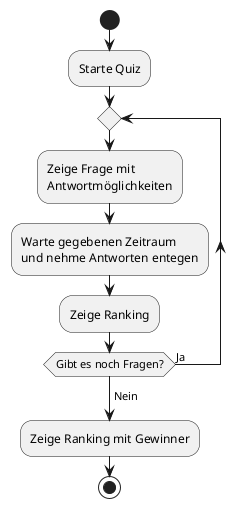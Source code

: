 @startuml
start
:Starte Quiz;
repeat
    :Zeige Frage mit
    Antwortmöglichkeiten;
    :Warte gegebenen Zeitraum
    und nehme Antworten entegen;
    :Zeige Ranking;
repeat while (Gibt es noch Fragen?) is (Ja)
-> Nein;
:Zeige Ranking mit Gewinner;
stop;
@enduml

